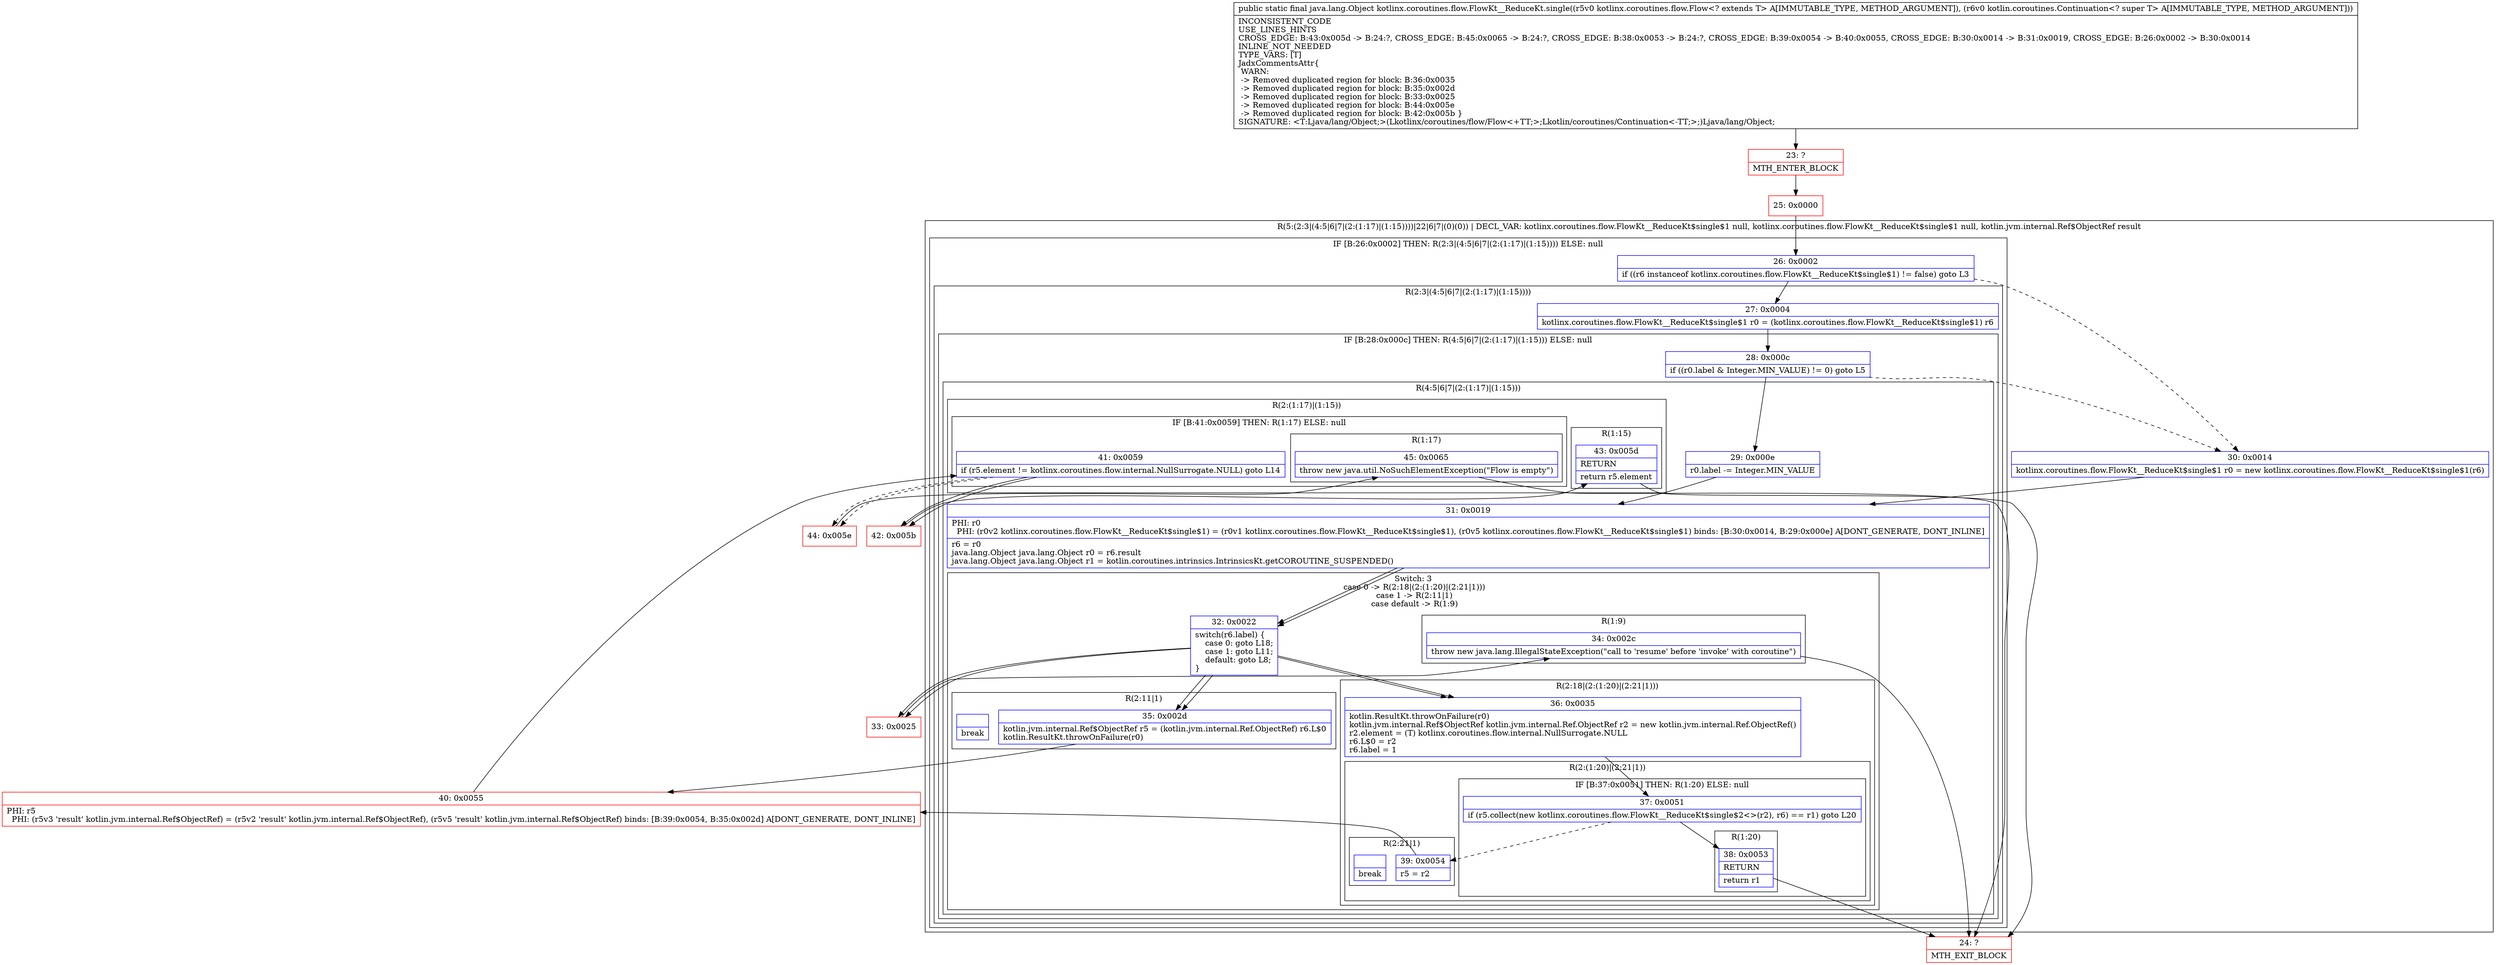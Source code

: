 digraph "CFG forkotlinx.coroutines.flow.FlowKt__ReduceKt.single(Lkotlinx\/coroutines\/flow\/Flow;Lkotlin\/coroutines\/Continuation;)Ljava\/lang\/Object;" {
subgraph cluster_Region_753759261 {
label = "R(5:(2:3|(4:5|6|7|(2:(1:17)|(1:15))))|22|6|7|(0)(0)) | DECL_VAR: kotlinx.coroutines.flow.FlowKt__ReduceKt$single$1 null, kotlinx.coroutines.flow.FlowKt__ReduceKt$single$1 null, kotlin.jvm.internal.Ref$ObjectRef result\l";
node [shape=record,color=blue];
subgraph cluster_IfRegion_1446635748 {
label = "IF [B:26:0x0002] THEN: R(2:3|(4:5|6|7|(2:(1:17)|(1:15)))) ELSE: null";
node [shape=record,color=blue];
Node_26 [shape=record,label="{26\:\ 0x0002|if ((r6 instanceof kotlinx.coroutines.flow.FlowKt__ReduceKt$single$1) != false) goto L3\l}"];
subgraph cluster_Region_761362613 {
label = "R(2:3|(4:5|6|7|(2:(1:17)|(1:15))))";
node [shape=record,color=blue];
Node_27 [shape=record,label="{27\:\ 0x0004|kotlinx.coroutines.flow.FlowKt__ReduceKt$single$1 r0 = (kotlinx.coroutines.flow.FlowKt__ReduceKt$single$1) r6\l}"];
subgraph cluster_IfRegion_1422558981 {
label = "IF [B:28:0x000c] THEN: R(4:5|6|7|(2:(1:17)|(1:15))) ELSE: null";
node [shape=record,color=blue];
Node_28 [shape=record,label="{28\:\ 0x000c|if ((r0.label & Integer.MIN_VALUE) != 0) goto L5\l}"];
subgraph cluster_Region_821522145 {
label = "R(4:5|6|7|(2:(1:17)|(1:15)))";
node [shape=record,color=blue];
Node_29 [shape=record,label="{29\:\ 0x000e|r0.label \-= Integer.MIN_VALUE\l}"];
Node_31 [shape=record,label="{31\:\ 0x0019|PHI: r0 \l  PHI: (r0v2 kotlinx.coroutines.flow.FlowKt__ReduceKt$single$1) = (r0v1 kotlinx.coroutines.flow.FlowKt__ReduceKt$single$1), (r0v5 kotlinx.coroutines.flow.FlowKt__ReduceKt$single$1) binds: [B:30:0x0014, B:29:0x000e] A[DONT_GENERATE, DONT_INLINE]\l|r6 = r0\ljava.lang.Object java.lang.Object r0 = r6.result\ljava.lang.Object java.lang.Object r1 = kotlin.coroutines.intrinsics.IntrinsicsKt.getCOROUTINE_SUSPENDED()\l}"];
subgraph cluster_SwitchRegion_31454564 {
label = "Switch: 3
 case 0 -> R(2:18|(2:(1:20)|(2:21|1)))
 case 1 -> R(2:11|1)
 case default -> R(1:9)";
node [shape=record,color=blue];
Node_32 [shape=record,label="{32\:\ 0x0022|switch(r6.label) \{\l    case 0: goto L18;\l    case 1: goto L11;\l    default: goto L8;\l\}\l}"];
subgraph cluster_Region_1179985118 {
label = "R(2:18|(2:(1:20)|(2:21|1)))";
node [shape=record,color=blue];
Node_36 [shape=record,label="{36\:\ 0x0035|kotlin.ResultKt.throwOnFailure(r0)\lkotlin.jvm.internal.Ref$ObjectRef kotlin.jvm.internal.Ref.ObjectRef r2 = new kotlin.jvm.internal.Ref.ObjectRef()\lr2.element = (T) kotlinx.coroutines.flow.internal.NullSurrogate.NULL\lr6.L$0 = r2\lr6.label = 1\l}"];
subgraph cluster_Region_927033991 {
label = "R(2:(1:20)|(2:21|1))";
node [shape=record,color=blue];
subgraph cluster_IfRegion_1616332913 {
label = "IF [B:37:0x0051] THEN: R(1:20) ELSE: null";
node [shape=record,color=blue];
Node_37 [shape=record,label="{37\:\ 0x0051|if (r5.collect(new kotlinx.coroutines.flow.FlowKt__ReduceKt$single$2\<\>(r2), r6) == r1) goto L20\l}"];
subgraph cluster_Region_2060106646 {
label = "R(1:20)";
node [shape=record,color=blue];
Node_38 [shape=record,label="{38\:\ 0x0053|RETURN\l|return r1\l}"];
}
}
subgraph cluster_Region_537157758 {
label = "R(2:21|1)";
node [shape=record,color=blue];
Node_39 [shape=record,label="{39\:\ 0x0054|r5 = r2\l}"];
Node_InsnContainer_1581880417 [shape=record,label="{|break\l}"];
}
}
}
subgraph cluster_Region_1801233148 {
label = "R(2:11|1)";
node [shape=record,color=blue];
Node_35 [shape=record,label="{35\:\ 0x002d|kotlin.jvm.internal.Ref$ObjectRef r5 = (kotlin.jvm.internal.Ref.ObjectRef) r6.L$0\lkotlin.ResultKt.throwOnFailure(r0)\l}"];
Node_InsnContainer_1194207620 [shape=record,label="{|break\l}"];
}
subgraph cluster_Region_1205632203 {
label = "R(1:9)";
node [shape=record,color=blue];
Node_34 [shape=record,label="{34\:\ 0x002c|throw new java.lang.IllegalStateException(\"call to 'resume' before 'invoke' with coroutine\")\l}"];
}
}
subgraph cluster_Region_2079667173 {
label = "R(2:(1:17)|(1:15))";
node [shape=record,color=blue];
subgraph cluster_IfRegion_1762478694 {
label = "IF [B:41:0x0059] THEN: R(1:17) ELSE: null";
node [shape=record,color=blue];
Node_41 [shape=record,label="{41\:\ 0x0059|if (r5.element != kotlinx.coroutines.flow.internal.NullSurrogate.NULL) goto L14\l}"];
subgraph cluster_Region_1599679690 {
label = "R(1:17)";
node [shape=record,color=blue];
Node_45 [shape=record,label="{45\:\ 0x0065|throw new java.util.NoSuchElementException(\"Flow is empty\")\l}"];
}
}
subgraph cluster_Region_2076654030 {
label = "R(1:15)";
node [shape=record,color=blue];
Node_43 [shape=record,label="{43\:\ 0x005d|RETURN\l|return r5.element\l}"];
}
}
}
}
}
}
Node_30 [shape=record,label="{30\:\ 0x0014|kotlinx.coroutines.flow.FlowKt__ReduceKt$single$1 r0 = new kotlinx.coroutines.flow.FlowKt__ReduceKt$single$1(r6)\l}"];
Node_31 [shape=record,label="{31\:\ 0x0019|PHI: r0 \l  PHI: (r0v2 kotlinx.coroutines.flow.FlowKt__ReduceKt$single$1) = (r0v1 kotlinx.coroutines.flow.FlowKt__ReduceKt$single$1), (r0v5 kotlinx.coroutines.flow.FlowKt__ReduceKt$single$1) binds: [B:30:0x0014, B:29:0x000e] A[DONT_GENERATE, DONT_INLINE]\l|r6 = r0\ljava.lang.Object java.lang.Object r0 = r6.result\ljava.lang.Object java.lang.Object r1 = kotlin.coroutines.intrinsics.IntrinsicsKt.getCOROUTINE_SUSPENDED()\l}"];
subgraph cluster_SwitchRegion_366353958 {
label = "Switch: 0";
node [shape=record,color=blue];
Node_32 [shape=record,label="{32\:\ 0x0022|switch(r6.label) \{\l    case 0: goto L18;\l    case 1: goto L11;\l    default: goto L8;\l\}\l}"];
}
subgraph cluster_IfRegion_696211272 {
label = "IF [B:41:0x0059] THEN: R(0) ELSE: R(0)";
node [shape=record,color=blue];
Node_41 [shape=record,label="{41\:\ 0x0059|if (r5.element != kotlinx.coroutines.flow.internal.NullSurrogate.NULL) goto L14\l}"];
subgraph cluster_Region_706901627 {
label = "R(0)";
node [shape=record,color=blue];
}
subgraph cluster_Region_1015754889 {
label = "R(0)";
node [shape=record,color=blue];
}
}
}
Node_23 [shape=record,color=red,label="{23\:\ ?|MTH_ENTER_BLOCK\l}"];
Node_25 [shape=record,color=red,label="{25\:\ 0x0000}"];
Node_33 [shape=record,color=red,label="{33\:\ 0x0025}"];
Node_24 [shape=record,color=red,label="{24\:\ ?|MTH_EXIT_BLOCK\l}"];
Node_40 [shape=record,color=red,label="{40\:\ 0x0055|PHI: r5 \l  PHI: (r5v3 'result' kotlin.jvm.internal.Ref$ObjectRef) = (r5v2 'result' kotlin.jvm.internal.Ref$ObjectRef), (r5v5 'result' kotlin.jvm.internal.Ref$ObjectRef) binds: [B:39:0x0054, B:35:0x002d] A[DONT_GENERATE, DONT_INLINE]\l}"];
Node_42 [shape=record,color=red,label="{42\:\ 0x005b}"];
Node_44 [shape=record,color=red,label="{44\:\ 0x005e}"];
MethodNode[shape=record,label="{public static final java.lang.Object kotlinx.coroutines.flow.FlowKt__ReduceKt.single((r5v0 kotlinx.coroutines.flow.Flow\<? extends T\> A[IMMUTABLE_TYPE, METHOD_ARGUMENT]), (r6v0 kotlin.coroutines.Continuation\<? super T\> A[IMMUTABLE_TYPE, METHOD_ARGUMENT]))  | INCONSISTENT_CODE\lUSE_LINES_HINTS\lCROSS_EDGE: B:43:0x005d \-\> B:24:?, CROSS_EDGE: B:45:0x0065 \-\> B:24:?, CROSS_EDGE: B:38:0x0053 \-\> B:24:?, CROSS_EDGE: B:39:0x0054 \-\> B:40:0x0055, CROSS_EDGE: B:30:0x0014 \-\> B:31:0x0019, CROSS_EDGE: B:26:0x0002 \-\> B:30:0x0014\lINLINE_NOT_NEEDED\lTYPE_VARS: [T]\lJadxCommentsAttr\{\l WARN: \l \-\> Removed duplicated region for block: B:36:0x0035 \l \-\> Removed duplicated region for block: B:35:0x002d \l \-\> Removed duplicated region for block: B:33:0x0025 \l \-\> Removed duplicated region for block: B:44:0x005e \l \-\> Removed duplicated region for block: B:42:0x005b \}\lSIGNATURE: \<T:Ljava\/lang\/Object;\>(Lkotlinx\/coroutines\/flow\/Flow\<+TT;\>;Lkotlin\/coroutines\/Continuation\<\-TT;\>;)Ljava\/lang\/Object;\l}"];
MethodNode -> Node_23;Node_26 -> Node_27;
Node_26 -> Node_30[style=dashed];
Node_27 -> Node_28;
Node_28 -> Node_29;
Node_28 -> Node_30[style=dashed];
Node_29 -> Node_31;
Node_31 -> Node_32;
Node_32 -> Node_33;
Node_32 -> Node_35;
Node_32 -> Node_36;
Node_36 -> Node_37;
Node_37 -> Node_38;
Node_37 -> Node_39[style=dashed];
Node_38 -> Node_24;
Node_39 -> Node_40;
Node_35 -> Node_40;
Node_34 -> Node_24;
Node_41 -> Node_42;
Node_41 -> Node_44[style=dashed];
Node_45 -> Node_24;
Node_43 -> Node_24;
Node_30 -> Node_31;
Node_31 -> Node_32;
Node_32 -> Node_33;
Node_32 -> Node_35;
Node_32 -> Node_36;
Node_41 -> Node_42;
Node_41 -> Node_44[style=dashed];
Node_23 -> Node_25;
Node_25 -> Node_26;
Node_33 -> Node_34;
Node_40 -> Node_41;
Node_42 -> Node_43;
Node_44 -> Node_45;
}

